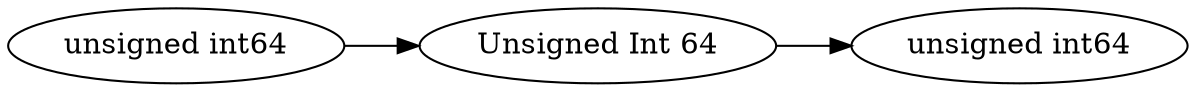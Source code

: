 digraph "unsigned int64" {
rankdir = LR
8
8 -> 9
9 -> 10

8 [label="unsigned int64",comment="name: \"unsigned int64\", typeName: \"\", id: 8, branchId: 0, recurseId: -1, attributes: 0, notes: \"\""];
9 [label="Unsigned Int 64",comment="name: \"Unsigned Int 64\", typeName: \"\", id: 9, branchId: 0, recurseId: -1, attributes: 0, notes: \"\""];
10 [label="unsigned int64",comment="name: \"unsigned int64\", typeName: \"\", id: 10, branchId: 0, recurseId: -1, attributes: 512, notes: \"\""];
{ rank = max;10}

}
